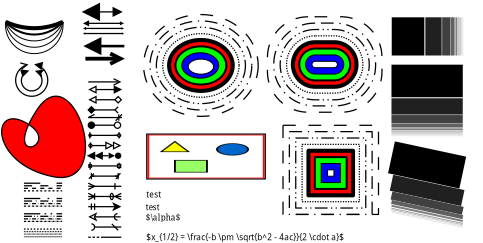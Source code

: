 <?xml version="1.0" encoding="UTF-8"?>
<dia:diagram xmlns:dia="http://www.lysator.liu.se/~alla/dia/">
  <dia:layer name="Hintergrund" visible="true">
    <dia:object type="Standard - Arc" version="0" id="O0">
      <dia:attribute name="obj_pos">
        <dia:point val="18.155,6.128"/>
      </dia:attribute>
      <dia:attribute name="obj_bb">
        <dia:rectangle val="17.093,5.628;19.718,8.678"/>
      </dia:attribute>
      <dia:attribute name="conn_endpoints">
        <dia:point val="18.155,6.128"/>
        <dia:point val="18.655,6.128"/>
      </dia:attribute>
      <dia:attribute name="curve_distance">
        <dia:real val="2.5"/>
      </dia:attribute>
      <dia:attribute name="start_arrow">
        <dia:enum val="1"/>
      </dia:attribute>
      <dia:attribute name="start_arrow_length">
        <dia:real val="0.5"/>
      </dia:attribute>
      <dia:attribute name="start_arrow_width">
        <dia:real val="0.5"/>
      </dia:attribute>
      <dia:attribute name="end_arrow">
        <dia:enum val="3"/>
      </dia:attribute>
      <dia:attribute name="end_arrow_length">
        <dia:real val="0.5"/>
      </dia:attribute>
      <dia:attribute name="end_arrow_width">
        <dia:real val="0.5"/>
      </dia:attribute>
    </dia:object>
    <dia:object type="Standard - Arc" version="0" id="O1">
      <dia:attribute name="obj_pos">
        <dia:point val="16.355,2.777"/>
      </dia:attribute>
      <dia:attribute name="obj_bb">
        <dia:rectangle val="16.195,2.618;21.015,3.438"/>
      </dia:attribute>
      <dia:attribute name="conn_endpoints">
        <dia:point val="16.355,2.777"/>
        <dia:point val="20.855,2.777"/>
      </dia:attribute>
      <dia:attribute name="curve_distance">
        <dia:real val="0.5"/>
      </dia:attribute>
      <dia:attribute name="line_width">
        <dia:real val="0.32"/>
      </dia:attribute>
    </dia:object>
    <dia:object type="Standard - Arc" version="0" id="O2">
      <dia:attribute name="obj_pos">
        <dia:point val="16.355,2.777"/>
      </dia:attribute>
      <dia:attribute name="obj_bb">
        <dia:rectangle val="16.275,2.697;20.935,3.857"/>
      </dia:attribute>
      <dia:attribute name="conn_endpoints">
        <dia:point val="16.355,2.777"/>
        <dia:point val="20.855,2.777"/>
      </dia:attribute>
      <dia:attribute name="curve_distance">
        <dia:real val="1"/>
      </dia:attribute>
      <dia:attribute name="line_width">
        <dia:real val="0.16"/>
      </dia:attribute>
    </dia:object>
    <dia:object type="Standard - Arc" version="0" id="O3">
      <dia:attribute name="obj_pos">
        <dia:point val="16.355,2.777"/>
      </dia:attribute>
      <dia:attribute name="obj_bb">
        <dia:rectangle val="16.315,2.737;20.895,4.317"/>
      </dia:attribute>
      <dia:attribute name="conn_endpoints">
        <dia:point val="16.355,2.777"/>
        <dia:point val="20.855,2.777"/>
      </dia:attribute>
      <dia:attribute name="curve_distance">
        <dia:real val="1.5"/>
      </dia:attribute>
      <dia:attribute name="line_width">
        <dia:real val="0.08"/>
      </dia:attribute>
    </dia:object>
    <dia:object type="Standard - Arc" version="0" id="O4">
      <dia:attribute name="obj_pos">
        <dia:point val="16.355,2.777"/>
      </dia:attribute>
      <dia:attribute name="obj_bb">
        <dia:rectangle val="16.335,2.757;20.875,4.798"/>
      </dia:attribute>
      <dia:attribute name="conn_endpoints">
        <dia:point val="16.355,2.777"/>
        <dia:point val="20.855,2.777"/>
      </dia:attribute>
      <dia:attribute name="curve_distance">
        <dia:real val="2"/>
      </dia:attribute>
      <dia:attribute name="line_width">
        <dia:real val="0.04"/>
      </dia:attribute>
    </dia:object>
    <dia:object type="Standard - Arc" version="0" id="O5">
      <dia:attribute name="obj_pos">
        <dia:point val="16.355,2.777"/>
      </dia:attribute>
      <dia:attribute name="obj_bb">
        <dia:rectangle val="16.323,2.757;20.887,5.298"/>
      </dia:attribute>
      <dia:attribute name="conn_endpoints">
        <dia:point val="16.355,2.777"/>
        <dia:point val="20.855,2.777"/>
      </dia:attribute>
      <dia:attribute name="curve_distance">
        <dia:real val="2.5"/>
      </dia:attribute>
      <dia:attribute name="line_width">
        <dia:real val="0.04"/>
      </dia:attribute>
    </dia:object>
    <dia:object type="Standard - Arc" version="0" id="O6">
      <dia:attribute name="obj_pos">
        <dia:point val="18.155,6.628"/>
      </dia:attribute>
      <dia:attribute name="obj_bb">
        <dia:rectangle val="17.546,6.128;19.264,8.256"/>
      </dia:attribute>
      <dia:attribute name="conn_endpoints">
        <dia:point val="18.155,6.628"/>
        <dia:point val="18.655,6.628"/>
      </dia:attribute>
      <dia:attribute name="curve_distance">
        <dia:real val="1.579"/>
      </dia:attribute>
      <dia:attribute name="start_arrow">
        <dia:enum val="3"/>
      </dia:attribute>
      <dia:attribute name="start_arrow_length">
        <dia:real val="0.5"/>
      </dia:attribute>
      <dia:attribute name="start_arrow_width">
        <dia:real val="0.5"/>
      </dia:attribute>
      <dia:attribute name="end_arrow">
        <dia:enum val="22"/>
      </dia:attribute>
      <dia:attribute name="end_arrow_length">
        <dia:real val="0.5"/>
      </dia:attribute>
      <dia:attribute name="end_arrow_width">
        <dia:real val="0.5"/>
      </dia:attribute>
    </dia:object>
    <dia:object type="Standard - Line" version="0" id="O7">
      <dia:attribute name="obj_pos">
        <dia:point val="22.395,1.998"/>
      </dia:attribute>
      <dia:attribute name="obj_bb">
        <dia:rectangle val="22.345,0.718;25.545,3.277"/>
      </dia:attribute>
      <dia:attribute name="conn_endpoints">
        <dia:point val="22.395,1.998"/>
        <dia:point val="25.495,1.998"/>
      </dia:attribute>
      <dia:attribute name="numcp">
        <dia:int val="1"/>
      </dia:attribute>
      <dia:attribute name="start_arrow">
        <dia:enum val="3"/>
      </dia:attribute>
      <dia:attribute name="start_arrow_length">
        <dia:real val="1.28"/>
      </dia:attribute>
      <dia:attribute name="start_arrow_width">
        <dia:real val="1.28"/>
      </dia:attribute>
      <dia:attribute name="end_arrow">
        <dia:enum val="3"/>
      </dia:attribute>
      <dia:attribute name="end_arrow_length">
        <dia:real val="0.64"/>
      </dia:attribute>
      <dia:attribute name="end_arrow_width">
        <dia:real val="0.64"/>
      </dia:attribute>
    </dia:object>
    <dia:object type="Standard - Line" version="0" id="O8">
      <dia:attribute name="obj_pos">
        <dia:point val="22.495,2.897"/>
      </dia:attribute>
      <dia:attribute name="obj_bb">
        <dia:rectangle val="22.445,2.578;25.645,3.217"/>
      </dia:attribute>
      <dia:attribute name="conn_endpoints">
        <dia:point val="22.495,2.897"/>
        <dia:point val="25.595,2.897"/>
      </dia:attribute>
      <dia:attribute name="numcp">
        <dia:int val="1"/>
      </dia:attribute>
      <dia:attribute name="start_arrow">
        <dia:enum val="3"/>
      </dia:attribute>
      <dia:attribute name="start_arrow_length">
        <dia:real val="0.32"/>
      </dia:attribute>
      <dia:attribute name="start_arrow_width">
        <dia:real val="0.32"/>
      </dia:attribute>
      <dia:attribute name="end_arrow">
        <dia:enum val="3"/>
      </dia:attribute>
      <dia:attribute name="end_arrow_length">
        <dia:real val="0.16"/>
      </dia:attribute>
      <dia:attribute name="end_arrow_width">
        <dia:real val="0.16"/>
      </dia:attribute>
    </dia:object>
    <dia:object type="Standard - Line" version="0" id="O9">
      <dia:attribute name="obj_pos">
        <dia:point val="22.495,3.297"/>
      </dia:attribute>
      <dia:attribute name="obj_bb">
        <dia:rectangle val="22.445,3.217;25.645,3.377"/>
      </dia:attribute>
      <dia:attribute name="conn_endpoints">
        <dia:point val="22.495,3.297"/>
        <dia:point val="25.595,3.297"/>
      </dia:attribute>
      <dia:attribute name="numcp">
        <dia:int val="1"/>
      </dia:attribute>
      <dia:attribute name="start_arrow">
        <dia:enum val="3"/>
      </dia:attribute>
      <dia:attribute name="start_arrow_length">
        <dia:real val="0.08"/>
      </dia:attribute>
      <dia:attribute name="start_arrow_width">
        <dia:real val="0.08"/>
      </dia:attribute>
      <dia:attribute name="end_arrow">
        <dia:enum val="3"/>
      </dia:attribute>
      <dia:attribute name="end_arrow_length">
        <dia:real val="0.04"/>
      </dia:attribute>
      <dia:attribute name="end_arrow_width">
        <dia:real val="0.04"/>
      </dia:attribute>
    </dia:object>
    <dia:object type="Standard - Line" version="0" id="O10">
      <dia:attribute name="obj_pos">
        <dia:point val="22.495,3.697"/>
      </dia:attribute>
      <dia:attribute name="obj_bb">
        <dia:rectangle val="22.445,3.647;25.645,3.748"/>
      </dia:attribute>
      <dia:attribute name="conn_endpoints">
        <dia:point val="22.495,3.697"/>
        <dia:point val="25.595,3.697"/>
      </dia:attribute>
      <dia:attribute name="numcp">
        <dia:int val="1"/>
      </dia:attribute>
      <dia:attribute name="start_arrow">
        <dia:enum val="3"/>
      </dia:attribute>
      <dia:attribute name="start_arrow_length">
        <dia:real val="0.02"/>
      </dia:attribute>
      <dia:attribute name="start_arrow_width">
        <dia:real val="0.02"/>
      </dia:attribute>
      <dia:attribute name="end_arrow">
        <dia:enum val="3"/>
      </dia:attribute>
      <dia:attribute name="end_arrow_length">
        <dia:real val="0.01"/>
      </dia:attribute>
      <dia:attribute name="end_arrow_width">
        <dia:real val="0.01"/>
      </dia:attribute>
    </dia:object>
    <dia:object type="Standard - Line" version="0" id="O11">
      <dia:attribute name="obj_pos">
        <dia:point val="22.845,7.497"/>
      </dia:attribute>
      <dia:attribute name="obj_bb">
        <dia:rectangle val="22.795,6.997;25.495,7.997"/>
      </dia:attribute>
      <dia:attribute name="conn_endpoints">
        <dia:point val="22.845,7.497"/>
        <dia:point val="25.445,7.497"/>
      </dia:attribute>
      <dia:attribute name="numcp">
        <dia:int val="1"/>
      </dia:attribute>
      <dia:attribute name="end_arrow">
        <dia:enum val="1"/>
      </dia:attribute>
      <dia:attribute name="end_arrow_length">
        <dia:real val="0.5"/>
      </dia:attribute>
      <dia:attribute name="end_arrow_width">
        <dia:real val="0.5"/>
      </dia:attribute>
    </dia:object>
    <dia:object type="Standard - Line" version="0" id="O12">
      <dia:attribute name="obj_pos">
        <dia:point val="22.845,8.098"/>
      </dia:attribute>
      <dia:attribute name="obj_bb">
        <dia:rectangle val="22.795,7.598;25.495,8.598"/>
      </dia:attribute>
      <dia:attribute name="conn_endpoints">
        <dia:point val="22.845,8.098"/>
        <dia:point val="25.445,8.098"/>
      </dia:attribute>
      <dia:attribute name="numcp">
        <dia:int val="1"/>
      </dia:attribute>
      <dia:attribute name="start_arrow">
        <dia:enum val="2"/>
      </dia:attribute>
      <dia:attribute name="start_arrow_length">
        <dia:real val="0.5"/>
      </dia:attribute>
      <dia:attribute name="start_arrow_width">
        <dia:real val="0.5"/>
      </dia:attribute>
      <dia:attribute name="end_arrow">
        <dia:enum val="3"/>
      </dia:attribute>
      <dia:attribute name="end_arrow_length">
        <dia:real val="0.5"/>
      </dia:attribute>
      <dia:attribute name="end_arrow_width">
        <dia:real val="0.5"/>
      </dia:attribute>
    </dia:object>
    <dia:object type="Standard - Line" version="0" id="O13">
      <dia:attribute name="obj_pos">
        <dia:point val="22.845,8.898"/>
      </dia:attribute>
      <dia:attribute name="obj_bb">
        <dia:rectangle val="22.795,8.398;25.495,9.398"/>
      </dia:attribute>
      <dia:attribute name="conn_endpoints">
        <dia:point val="22.845,8.898"/>
        <dia:point val="25.445,8.898"/>
      </dia:attribute>
      <dia:attribute name="numcp">
        <dia:int val="1"/>
      </dia:attribute>
      <dia:attribute name="start_arrow">
        <dia:enum val="12"/>
      </dia:attribute>
      <dia:attribute name="start_arrow_length">
        <dia:real val="0.5"/>
      </dia:attribute>
      <dia:attribute name="start_arrow_width">
        <dia:real val="0.5"/>
      </dia:attribute>
      <dia:attribute name="end_arrow">
        <dia:enum val="4"/>
      </dia:attribute>
      <dia:attribute name="end_arrow_length">
        <dia:real val="0.5"/>
      </dia:attribute>
      <dia:attribute name="end_arrow_width">
        <dia:real val="0.5"/>
      </dia:attribute>
    </dia:object>
    <dia:object type="Standard - Line" version="0" id="O14">
      <dia:attribute name="obj_pos">
        <dia:point val="22.845,9.697"/>
      </dia:attribute>
      <dia:attribute name="obj_bb">
        <dia:rectangle val="22.795,9.197;25.495,10.197"/>
      </dia:attribute>
      <dia:attribute name="conn_endpoints">
        <dia:point val="22.845,9.697"/>
        <dia:point val="25.445,9.697"/>
      </dia:attribute>
      <dia:attribute name="numcp">
        <dia:int val="1"/>
      </dia:attribute>
      <dia:attribute name="start_arrow">
        <dia:enum val="5"/>
      </dia:attribute>
      <dia:attribute name="start_arrow_length">
        <dia:real val="0.5"/>
      </dia:attribute>
      <dia:attribute name="start_arrow_width">
        <dia:real val="0.5"/>
      </dia:attribute>
      <dia:attribute name="end_arrow">
        <dia:enum val="25"/>
      </dia:attribute>
      <dia:attribute name="end_arrow_length">
        <dia:real val="0.5"/>
      </dia:attribute>
      <dia:attribute name="end_arrow_width">
        <dia:real val="0.5"/>
      </dia:attribute>
    </dia:object>
    <dia:object type="Standard - Line" version="0" id="O15">
      <dia:attribute name="obj_pos">
        <dia:point val="22.845,10.297"/>
      </dia:attribute>
      <dia:attribute name="obj_bb">
        <dia:rectangle val="22.795,9.797;25.295,10.797"/>
      </dia:attribute>
      <dia:attribute name="conn_endpoints">
        <dia:point val="22.845,10.297"/>
        <dia:point val="25.245,10.297"/>
      </dia:attribute>
      <dia:attribute name="numcp">
        <dia:int val="1"/>
      </dia:attribute>
      <dia:attribute name="start_arrow">
        <dia:enum val="6"/>
      </dia:attribute>
      <dia:attribute name="start_arrow_length">
        <dia:real val="0.5"/>
      </dia:attribute>
      <dia:attribute name="start_arrow_width">
        <dia:real val="0.5"/>
      </dia:attribute>
      <dia:attribute name="end_arrow">
        <dia:enum val="7"/>
      </dia:attribute>
      <dia:attribute name="end_arrow_length">
        <dia:real val="0.5"/>
      </dia:attribute>
      <dia:attribute name="end_arrow_width">
        <dia:real val="0.5"/>
      </dia:attribute>
    </dia:object>
    <dia:object type="Standard - Line" version="0" id="O16">
      <dia:attribute name="obj_pos">
        <dia:point val="22.845,10.898"/>
      </dia:attribute>
      <dia:attribute name="obj_bb">
        <dia:rectangle val="22.795,10.398;25.495,11.398"/>
      </dia:attribute>
      <dia:attribute name="conn_endpoints">
        <dia:point val="22.845,10.898"/>
        <dia:point val="25.445,10.898"/>
      </dia:attribute>
      <dia:attribute name="numcp">
        <dia:int val="1"/>
      </dia:attribute>
      <dia:attribute name="start_arrow">
        <dia:enum val="8"/>
      </dia:attribute>
      <dia:attribute name="start_arrow_length">
        <dia:real val="0.5"/>
      </dia:attribute>
      <dia:attribute name="start_arrow_width">
        <dia:real val="0.5"/>
      </dia:attribute>
      <dia:attribute name="end_arrow">
        <dia:enum val="9"/>
      </dia:attribute>
      <dia:attribute name="end_arrow_length">
        <dia:real val="0.5"/>
      </dia:attribute>
      <dia:attribute name="end_arrow_width">
        <dia:real val="0.5"/>
      </dia:attribute>
    </dia:object>
    <dia:object type="Standard - Line" version="0" id="O17">
      <dia:attribute name="obj_pos">
        <dia:point val="22.845,11.697"/>
      </dia:attribute>
      <dia:attribute name="obj_bb">
        <dia:rectangle val="22.795,11.197;25.495,12.197"/>
      </dia:attribute>
      <dia:attribute name="conn_endpoints">
        <dia:point val="22.845,11.697"/>
        <dia:point val="25.445,11.697"/>
      </dia:attribute>
      <dia:attribute name="numcp">
        <dia:int val="1"/>
      </dia:attribute>
      <dia:attribute name="start_arrow">
        <dia:enum val="13"/>
      </dia:attribute>
      <dia:attribute name="start_arrow_length">
        <dia:real val="0.5"/>
      </dia:attribute>
      <dia:attribute name="start_arrow_width">
        <dia:real val="0.5"/>
      </dia:attribute>
      <dia:attribute name="end_arrow">
        <dia:enum val="14"/>
      </dia:attribute>
      <dia:attribute name="end_arrow_length">
        <dia:real val="0.5"/>
      </dia:attribute>
      <dia:attribute name="end_arrow_width">
        <dia:real val="0.5"/>
      </dia:attribute>
    </dia:object>
    <dia:object type="Standard - Line" version="0" id="O18">
      <dia:attribute name="obj_pos">
        <dia:point val="22.845,12.498"/>
      </dia:attribute>
      <dia:attribute name="obj_bb">
        <dia:rectangle val="22.795,11.998;25.495,12.998"/>
      </dia:attribute>
      <dia:attribute name="conn_endpoints">
        <dia:point val="22.845,12.498"/>
        <dia:point val="25.445,12.498"/>
      </dia:attribute>
      <dia:attribute name="numcp">
        <dia:int val="1"/>
      </dia:attribute>
      <dia:attribute name="start_arrow">
        <dia:enum val="15"/>
      </dia:attribute>
      <dia:attribute name="start_arrow_length">
        <dia:real val="0.5"/>
      </dia:attribute>
      <dia:attribute name="start_arrow_width">
        <dia:real val="0.5"/>
      </dia:attribute>
      <dia:attribute name="end_arrow">
        <dia:enum val="10"/>
      </dia:attribute>
      <dia:attribute name="end_arrow_length">
        <dia:real val="0.5"/>
      </dia:attribute>
      <dia:attribute name="end_arrow_width">
        <dia:real val="0.5"/>
      </dia:attribute>
    </dia:object>
    <dia:object type="Standard - Line" version="0" id="O19">
      <dia:attribute name="obj_pos">
        <dia:point val="22.845,13.297"/>
      </dia:attribute>
      <dia:attribute name="obj_bb">
        <dia:rectangle val="22.795,12.797;25.495,13.797"/>
      </dia:attribute>
      <dia:attribute name="conn_endpoints">
        <dia:point val="22.845,13.297"/>
        <dia:point val="25.445,13.297"/>
      </dia:attribute>
      <dia:attribute name="numcp">
        <dia:int val="1"/>
      </dia:attribute>
      <dia:attribute name="start_arrow">
        <dia:enum val="11"/>
      </dia:attribute>
      <dia:attribute name="start_arrow_length">
        <dia:real val="0.5"/>
      </dia:attribute>
      <dia:attribute name="start_arrow_width">
        <dia:real val="0.5"/>
      </dia:attribute>
      <dia:attribute name="end_arrow">
        <dia:enum val="27"/>
      </dia:attribute>
      <dia:attribute name="end_arrow_length">
        <dia:real val="0.5"/>
      </dia:attribute>
      <dia:attribute name="end_arrow_width">
        <dia:real val="0.5"/>
      </dia:attribute>
    </dia:object>
    <dia:object type="Standard - Line" version="0" id="O20">
      <dia:attribute name="obj_pos">
        <dia:point val="22.845,14.098"/>
      </dia:attribute>
      <dia:attribute name="obj_bb">
        <dia:rectangle val="22.795,13.598;25.495,14.598"/>
      </dia:attribute>
      <dia:attribute name="conn_endpoints">
        <dia:point val="22.845,14.098"/>
        <dia:point val="25.445,14.098"/>
      </dia:attribute>
      <dia:attribute name="numcp">
        <dia:int val="1"/>
      </dia:attribute>
      <dia:attribute name="start_arrow">
        <dia:enum val="16"/>
      </dia:attribute>
      <dia:attribute name="start_arrow_length">
        <dia:real val="0.5"/>
      </dia:attribute>
      <dia:attribute name="start_arrow_width">
        <dia:real val="0.5"/>
      </dia:attribute>
      <dia:attribute name="end_arrow">
        <dia:enum val="17"/>
      </dia:attribute>
      <dia:attribute name="end_arrow_length">
        <dia:real val="0.5"/>
      </dia:attribute>
      <dia:attribute name="end_arrow_width">
        <dia:real val="0.5"/>
      </dia:attribute>
    </dia:object>
    <dia:object type="Standard - Line" version="0" id="O21">
      <dia:attribute name="obj_pos">
        <dia:point val="22.845,14.898"/>
      </dia:attribute>
      <dia:attribute name="obj_bb">
        <dia:rectangle val="22.795,14.398;25.495,15.398"/>
      </dia:attribute>
      <dia:attribute name="conn_endpoints">
        <dia:point val="22.845,14.898"/>
        <dia:point val="25.445,14.898"/>
      </dia:attribute>
      <dia:attribute name="numcp">
        <dia:int val="1"/>
      </dia:attribute>
      <dia:attribute name="start_arrow">
        <dia:enum val="18"/>
      </dia:attribute>
      <dia:attribute name="start_arrow_length">
        <dia:real val="0.5"/>
      </dia:attribute>
      <dia:attribute name="start_arrow_width">
        <dia:real val="0.5"/>
      </dia:attribute>
      <dia:attribute name="end_arrow">
        <dia:enum val="19"/>
      </dia:attribute>
      <dia:attribute name="end_arrow_length">
        <dia:real val="0.5"/>
      </dia:attribute>
      <dia:attribute name="end_arrow_width">
        <dia:real val="0.5"/>
      </dia:attribute>
    </dia:object>
    <dia:object type="Standard - Line" version="0" id="O22">
      <dia:attribute name="obj_pos">
        <dia:point val="22.845,15.697"/>
      </dia:attribute>
      <dia:attribute name="obj_bb">
        <dia:rectangle val="22.795,15.197;25.495,16.198"/>
      </dia:attribute>
      <dia:attribute name="conn_endpoints">
        <dia:point val="22.845,15.697"/>
        <dia:point val="25.445,15.697"/>
      </dia:attribute>
      <dia:attribute name="numcp">
        <dia:int val="1"/>
      </dia:attribute>
      <dia:attribute name="start_arrow">
        <dia:enum val="20"/>
      </dia:attribute>
      <dia:attribute name="start_arrow_length">
        <dia:real val="0.5"/>
      </dia:attribute>
      <dia:attribute name="start_arrow_width">
        <dia:real val="0.5"/>
      </dia:attribute>
      <dia:attribute name="end_arrow">
        <dia:enum val="21"/>
      </dia:attribute>
      <dia:attribute name="end_arrow_length">
        <dia:real val="0.5"/>
      </dia:attribute>
      <dia:attribute name="end_arrow_width">
        <dia:real val="0.5"/>
      </dia:attribute>
    </dia:object>
    <dia:object type="Standard - Line" version="0" id="O23">
      <dia:attribute name="obj_pos">
        <dia:point val="22.845,16.497"/>
      </dia:attribute>
      <dia:attribute name="obj_bb">
        <dia:rectangle val="22.795,15.998;25.495,16.997"/>
      </dia:attribute>
      <dia:attribute name="conn_endpoints">
        <dia:point val="22.845,16.497"/>
        <dia:point val="25.445,16.497"/>
      </dia:attribute>
      <dia:attribute name="numcp">
        <dia:int val="1"/>
      </dia:attribute>
      <dia:attribute name="start_arrow">
        <dia:enum val="28"/>
      </dia:attribute>
      <dia:attribute name="start_arrow_length">
        <dia:real val="0.5"/>
      </dia:attribute>
      <dia:attribute name="start_arrow_width">
        <dia:real val="0.5"/>
      </dia:attribute>
      <dia:attribute name="end_arrow">
        <dia:enum val="29"/>
      </dia:attribute>
      <dia:attribute name="end_arrow_length">
        <dia:real val="0.5"/>
      </dia:attribute>
      <dia:attribute name="end_arrow_width">
        <dia:real val="0.5"/>
      </dia:attribute>
    </dia:object>
    <dia:object type="Standard - Line" version="0" id="O24">
      <dia:attribute name="obj_pos">
        <dia:point val="22.845,17.297"/>
      </dia:attribute>
      <dia:attribute name="obj_bb">
        <dia:rectangle val="22.795,16.797;25.495,17.797"/>
      </dia:attribute>
      <dia:attribute name="conn_endpoints">
        <dia:point val="22.845,17.297"/>
        <dia:point val="25.445,17.297"/>
      </dia:attribute>
      <dia:attribute name="numcp">
        <dia:int val="1"/>
      </dia:attribute>
      <dia:attribute name="start_arrow">
        <dia:enum val="31"/>
      </dia:attribute>
      <dia:attribute name="start_arrow_length">
        <dia:real val="0.5"/>
      </dia:attribute>
      <dia:attribute name="start_arrow_width">
        <dia:real val="0.5"/>
      </dia:attribute>
      <dia:attribute name="end_arrow">
        <dia:enum val="22"/>
      </dia:attribute>
      <dia:attribute name="end_arrow_length">
        <dia:real val="0.5"/>
      </dia:attribute>
      <dia:attribute name="end_arrow_width">
        <dia:real val="0.5"/>
      </dia:attribute>
    </dia:object>
    <dia:object type="Standard - Line" version="0" id="O25">
      <dia:attribute name="obj_pos">
        <dia:point val="22.845,18.098"/>
      </dia:attribute>
      <dia:attribute name="obj_bb">
        <dia:rectangle val="22.795,17.598;25.495,18.598"/>
      </dia:attribute>
      <dia:attribute name="conn_endpoints">
        <dia:point val="22.845,18.098"/>
        <dia:point val="25.445,18.098"/>
      </dia:attribute>
      <dia:attribute name="numcp">
        <dia:int val="1"/>
      </dia:attribute>
      <dia:attribute name="start_arrow">
        <dia:enum val="23"/>
      </dia:attribute>
      <dia:attribute name="start_arrow_length">
        <dia:real val="0.5"/>
      </dia:attribute>
      <dia:attribute name="start_arrow_width">
        <dia:real val="0.5"/>
      </dia:attribute>
      <dia:attribute name="end_arrow">
        <dia:enum val="24"/>
      </dia:attribute>
      <dia:attribute name="end_arrow_length">
        <dia:real val="0.5"/>
      </dia:attribute>
      <dia:attribute name="end_arrow_width">
        <dia:real val="0.5"/>
      </dia:attribute>
    </dia:object>
    <dia:object type="Standard - Line" version="0" id="O26">
      <dia:attribute name="obj_pos">
        <dia:point val="22.845,18.898"/>
      </dia:attribute>
      <dia:attribute name="obj_bb">
        <dia:rectangle val="22.795,18.398;25.495,19.398"/>
      </dia:attribute>
      <dia:attribute name="conn_endpoints">
        <dia:point val="22.845,18.898"/>
        <dia:point val="25.445,18.898"/>
      </dia:attribute>
      <dia:attribute name="numcp">
        <dia:int val="1"/>
      </dia:attribute>
      <dia:attribute name="start_arrow">
        <dia:enum val="26"/>
      </dia:attribute>
      <dia:attribute name="start_arrow_length">
        <dia:real val="0.5"/>
      </dia:attribute>
      <dia:attribute name="start_arrow_width">
        <dia:real val="0.5"/>
      </dia:attribute>
      <dia:attribute name="end_arrow">
        <dia:enum val="32"/>
      </dia:attribute>
      <dia:attribute name="end_arrow_length">
        <dia:real val="0.5"/>
      </dia:attribute>
      <dia:attribute name="end_arrow_width">
        <dia:real val="0.5"/>
      </dia:attribute>
    </dia:object>
    <dia:object type="Standard - Line" version="0" id="O27">
      <dia:attribute name="obj_pos">
        <dia:point val="22.845,19.698"/>
      </dia:attribute>
      <dia:attribute name="obj_bb">
        <dia:rectangle val="22.795,19.198;25.495,20.198"/>
      </dia:attribute>
      <dia:attribute name="conn_endpoints">
        <dia:point val="22.845,19.698"/>
        <dia:point val="25.445,19.698"/>
      </dia:attribute>
      <dia:attribute name="numcp">
        <dia:int val="1"/>
      </dia:attribute>
      <dia:attribute name="start_arrow">
        <dia:enum val="33"/>
      </dia:attribute>
      <dia:attribute name="start_arrow_length">
        <dia:real val="0.5"/>
      </dia:attribute>
      <dia:attribute name="start_arrow_width">
        <dia:real val="0.5"/>
      </dia:attribute>
    </dia:object>
    <dia:object type="Standard - Beziergon" version="0" id="O28">
      <dia:attribute name="obj_pos">
        <dia:point val="18.026,10.75"/>
      </dia:attribute>
      <dia:attribute name="obj_bb">
        <dia:rectangle val="15.993,8.571;22.682,15.057"/>
      </dia:attribute>
      <dia:attribute name="bez_points">
        <dia:point val="18.026,10.75"/>
        <dia:point val="15.126,9.05"/>
        <dia:point val="15.083,13.941"/>
        <dia:point val="20.083,14.941"/>
        <dia:point val="25.083,15.941"/>
        <dia:point val="21.675,5.2"/>
        <dia:point val="18.776,9.75"/>
        <dia:point val="15.876,14.3"/>
        <dia:point val="20.925,12.45"/>
      </dia:attribute>
      <dia:attribute name="corner_types">
        <dia:enum val="0"/>
        <dia:enum val="0"/>
        <dia:enum val="0"/>
        <dia:enum val="0"/>
      </dia:attribute>
      <dia:attribute name="inner_color">
        <dia:color val="#ff0000"/>
      </dia:attribute>
      <dia:attribute name="show_background">
        <dia:boolean val="true"/>
      </dia:attribute>
    </dia:object>
    <dia:object type="Standard - Ellipse" version="0" id="O29">
      <dia:attribute name="obj_pos">
        <dia:point val="28.695,3.705"/>
      </dia:attribute>
      <dia:attribute name="obj_bb">
        <dia:rectangle val="28.645,3.655;34.745,8.755"/>
      </dia:attribute>
      <dia:attribute name="elem_corner">
        <dia:point val="28.695,3.705"/>
      </dia:attribute>
      <dia:attribute name="elem_width">
        <dia:real val="6"/>
      </dia:attribute>
      <dia:attribute name="elem_height">
        <dia:real val="5"/>
      </dia:attribute>
      <dia:attribute name="inner_color">
        <dia:color val="#ff0000"/>
      </dia:attribute>
      <dia:attribute name="show_background">
        <dia:boolean val="false"/>
      </dia:attribute>
      <dia:attribute name="line_style">
        <dia:enum val="4"/>
      </dia:attribute>
    </dia:object>
    <dia:object type="Standard - Ellipse" version="0" id="O30">
      <dia:attribute name="obj_pos">
        <dia:point val="28.195,3.205"/>
      </dia:attribute>
      <dia:attribute name="obj_bb">
        <dia:rectangle val="28.145,3.155;35.245,9.255"/>
      </dia:attribute>
      <dia:attribute name="elem_corner">
        <dia:point val="28.195,3.205"/>
      </dia:attribute>
      <dia:attribute name="elem_width">
        <dia:real val="7"/>
      </dia:attribute>
      <dia:attribute name="elem_height">
        <dia:real val="6"/>
      </dia:attribute>
      <dia:attribute name="inner_color">
        <dia:color val="#ff0000"/>
      </dia:attribute>
      <dia:attribute name="show_background">
        <dia:boolean val="false"/>
      </dia:attribute>
      <dia:attribute name="line_style">
        <dia:enum val="3"/>
      </dia:attribute>
    </dia:object>
    <dia:object type="Standard - Ellipse" version="0" id="O31">
      <dia:attribute name="obj_pos">
        <dia:point val="27.695,2.705"/>
      </dia:attribute>
      <dia:attribute name="obj_bb">
        <dia:rectangle val="27.645,2.655;35.745,9.755"/>
      </dia:attribute>
      <dia:attribute name="elem_corner">
        <dia:point val="27.695,2.705"/>
      </dia:attribute>
      <dia:attribute name="elem_width">
        <dia:real val="8"/>
      </dia:attribute>
      <dia:attribute name="elem_height">
        <dia:real val="7"/>
      </dia:attribute>
      <dia:attribute name="inner_color">
        <dia:color val="#ff0000"/>
      </dia:attribute>
      <dia:attribute name="show_background">
        <dia:boolean val="false"/>
      </dia:attribute>
      <dia:attribute name="line_style">
        <dia:enum val="2"/>
      </dia:attribute>
    </dia:object>
    <dia:object type="Standard - Ellipse" version="0" id="O32">
      <dia:attribute name="obj_pos">
        <dia:point val="27.195,2.205"/>
      </dia:attribute>
      <dia:attribute name="obj_bb">
        <dia:rectangle val="27.145,2.155;36.245,10.255"/>
      </dia:attribute>
      <dia:attribute name="elem_corner">
        <dia:point val="27.195,2.205"/>
      </dia:attribute>
      <dia:attribute name="elem_width">
        <dia:real val="9"/>
      </dia:attribute>
      <dia:attribute name="elem_height">
        <dia:real val="8"/>
      </dia:attribute>
      <dia:attribute name="inner_color">
        <dia:color val="#ff0000"/>
      </dia:attribute>
      <dia:attribute name="show_background">
        <dia:boolean val="false"/>
      </dia:attribute>
      <dia:attribute name="line_style">
        <dia:enum val="1"/>
      </dia:attribute>
    </dia:object>
    <dia:object type="Standard - Ellipse" version="0" id="O33">
      <dia:attribute name="obj_pos">
        <dia:point val="29.195,4.205"/>
      </dia:attribute>
      <dia:attribute name="obj_bb">
        <dia:rectangle val="29.035,4.045;34.355,8.365"/>
      </dia:attribute>
      <dia:attribute name="elem_corner">
        <dia:point val="29.195,4.205"/>
      </dia:attribute>
      <dia:attribute name="elem_width">
        <dia:real val="5"/>
      </dia:attribute>
      <dia:attribute name="elem_height">
        <dia:real val="4"/>
      </dia:attribute>
      <dia:attribute name="border_width">
        <dia:real val="0.32"/>
      </dia:attribute>
      <dia:attribute name="inner_color">
        <dia:color val="#ff0000"/>
      </dia:attribute>
    </dia:object>
    <dia:object type="Standard - Ellipse" version="0" id="O34">
      <dia:attribute name="obj_pos">
        <dia:point val="29.695,4.705"/>
      </dia:attribute>
      <dia:attribute name="obj_bb">
        <dia:rectangle val="29.615,4.625;33.775,7.785"/>
      </dia:attribute>
      <dia:attribute name="elem_corner">
        <dia:point val="29.695,4.705"/>
      </dia:attribute>
      <dia:attribute name="elem_width">
        <dia:real val="4"/>
      </dia:attribute>
      <dia:attribute name="elem_height">
        <dia:real val="3"/>
      </dia:attribute>
      <dia:attribute name="border_width">
        <dia:real val="0.16"/>
      </dia:attribute>
      <dia:attribute name="inner_color">
        <dia:color val="#00ff00"/>
      </dia:attribute>
    </dia:object>
    <dia:object type="Standard - Ellipse" version="0" id="O35">
      <dia:attribute name="obj_pos">
        <dia:point val="30.195,5.205"/>
      </dia:attribute>
      <dia:attribute name="obj_bb">
        <dia:rectangle val="30.155,5.165;33.135,7.245"/>
      </dia:attribute>
      <dia:attribute name="elem_corner">
        <dia:point val="30.195,5.205"/>
      </dia:attribute>
      <dia:attribute name="elem_width">
        <dia:real val="2.9"/>
      </dia:attribute>
      <dia:attribute name="elem_height">
        <dia:real val="2"/>
      </dia:attribute>
      <dia:attribute name="border_width">
        <dia:real val="0.08"/>
      </dia:attribute>
      <dia:attribute name="inner_color">
        <dia:color val="#0000ff"/>
      </dia:attribute>
    </dia:object>
    <dia:object type="Standard - Ellipse" version="0" id="O36">
      <dia:attribute name="obj_pos">
        <dia:point val="30.695,5.705"/>
      </dia:attribute>
      <dia:attribute name="obj_bb">
        <dia:rectangle val="30.675,5.685;32.715,6.91"/>
      </dia:attribute>
      <dia:attribute name="elem_corner">
        <dia:point val="30.695,5.705"/>
      </dia:attribute>
      <dia:attribute name="elem_width">
        <dia:real val="2"/>
      </dia:attribute>
      <dia:attribute name="elem_height">
        <dia:real val="1.185"/>
      </dia:attribute>
      <dia:attribute name="border_width">
        <dia:real val="0.04"/>
      </dia:attribute>
    </dia:object>
    <dia:object type="Standard - Image" version="0" id="O37">
      <dia:attribute name="obj_pos">
        <dia:point val="27.495,11.649"/>
      </dia:attribute>
      <dia:attribute name="obj_bb">
        <dia:rectangle val="27.445,11.598;36.75,15.117"/>
      </dia:attribute>
      <dia:attribute name="elem_corner">
        <dia:point val="27.495,11.649"/>
      </dia:attribute>
      <dia:attribute name="elem_width">
        <dia:real val="9.205"/>
      </dia:attribute>
      <dia:attribute name="elem_height">
        <dia:real val="3.419"/>
      </dia:attribute>
      <dia:attribute name="draw_border">
        <dia:boolean val="true"/>
      </dia:attribute>
      <dia:attribute name="keep_aspect">
        <dia:boolean val="true"/>
      </dia:attribute>
      <dia:attribute name="file">
        <dia:string>#/usr/local/share/dia/dia_logo.png#</dia:string>
      </dia:attribute>
    </dia:object>
    <dia:object type="Standard - Line" version="0" id="O38">
      <dia:attribute name="obj_pos">
        <dia:point val="17.795,15.455"/>
      </dia:attribute>
      <dia:attribute name="obj_bb">
        <dia:rectangle val="17.745,15.405;20.845,15.505"/>
      </dia:attribute>
      <dia:attribute name="conn_endpoints">
        <dia:point val="17.795,15.455"/>
        <dia:point val="20.795,15.455"/>
      </dia:attribute>
      <dia:attribute name="numcp">
        <dia:int val="1"/>
      </dia:attribute>
      <dia:attribute name="line_style">
        <dia:enum val="1"/>
      </dia:attribute>
      <dia:attribute name="dashlength">
        <dia:real val="1.28"/>
      </dia:attribute>
    </dia:object>
    <dia:object type="Standard - Line" version="0" id="O39">
      <dia:attribute name="obj_pos">
        <dia:point val="17.795,16.655"/>
      </dia:attribute>
      <dia:attribute name="obj_bb">
        <dia:rectangle val="17.745,16.605;20.845,16.705"/>
      </dia:attribute>
      <dia:attribute name="conn_endpoints">
        <dia:point val="17.795,16.655"/>
        <dia:point val="20.795,16.655"/>
      </dia:attribute>
      <dia:attribute name="numcp">
        <dia:int val="1"/>
      </dia:attribute>
      <dia:attribute name="line_style">
        <dia:enum val="2"/>
      </dia:attribute>
      <dia:attribute name="dashlength">
        <dia:real val="1.28"/>
      </dia:attribute>
    </dia:object>
    <dia:object type="Standard - Line" version="0" id="O40">
      <dia:attribute name="obj_pos">
        <dia:point val="17.795,17.855"/>
      </dia:attribute>
      <dia:attribute name="obj_bb">
        <dia:rectangle val="17.745,17.805;20.845,17.905"/>
      </dia:attribute>
      <dia:attribute name="conn_endpoints">
        <dia:point val="17.795,17.855"/>
        <dia:point val="20.795,17.855"/>
      </dia:attribute>
      <dia:attribute name="numcp">
        <dia:int val="1"/>
      </dia:attribute>
      <dia:attribute name="line_style">
        <dia:enum val="3"/>
      </dia:attribute>
      <dia:attribute name="dashlength">
        <dia:real val="1.28"/>
      </dia:attribute>
    </dia:object>
    <dia:object type="Standard - Line" version="0" id="O41">
      <dia:attribute name="obj_pos">
        <dia:point val="17.795,19.055"/>
      </dia:attribute>
      <dia:attribute name="obj_bb">
        <dia:rectangle val="17.745,19.005;20.845,19.105"/>
      </dia:attribute>
      <dia:attribute name="conn_endpoints">
        <dia:point val="17.795,19.055"/>
        <dia:point val="20.795,19.055"/>
      </dia:attribute>
      <dia:attribute name="numcp">
        <dia:int val="1"/>
      </dia:attribute>
      <dia:attribute name="line_style">
        <dia:enum val="4"/>
      </dia:attribute>
      <dia:attribute name="dashlength">
        <dia:real val="1.28"/>
      </dia:attribute>
    </dia:object>
    <dia:object type="Standard - Line" version="0" id="O42">
      <dia:attribute name="obj_pos">
        <dia:point val="17.795,15.655"/>
      </dia:attribute>
      <dia:attribute name="obj_bb">
        <dia:rectangle val="17.745,15.605;20.845,15.705"/>
      </dia:attribute>
      <dia:attribute name="conn_endpoints">
        <dia:point val="17.795,15.655"/>
        <dia:point val="20.795,15.655"/>
      </dia:attribute>
      <dia:attribute name="numcp">
        <dia:int val="1"/>
      </dia:attribute>
      <dia:attribute name="line_style">
        <dia:enum val="1"/>
      </dia:attribute>
      <dia:attribute name="dashlength">
        <dia:real val="0.64"/>
      </dia:attribute>
    </dia:object>
    <dia:object type="Standard - Line" version="0" id="O43">
      <dia:attribute name="obj_pos">
        <dia:point val="17.795,16.855"/>
      </dia:attribute>
      <dia:attribute name="obj_bb">
        <dia:rectangle val="17.745,16.805;20.845,16.905"/>
      </dia:attribute>
      <dia:attribute name="conn_endpoints">
        <dia:point val="17.795,16.855"/>
        <dia:point val="20.795,16.855"/>
      </dia:attribute>
      <dia:attribute name="numcp">
        <dia:int val="1"/>
      </dia:attribute>
      <dia:attribute name="line_style">
        <dia:enum val="2"/>
      </dia:attribute>
      <dia:attribute name="dashlength">
        <dia:real val="0.64"/>
      </dia:attribute>
    </dia:object>
    <dia:object type="Standard - Line" version="0" id="O44">
      <dia:attribute name="obj_pos">
        <dia:point val="17.795,18.055"/>
      </dia:attribute>
      <dia:attribute name="obj_bb">
        <dia:rectangle val="17.745,18.005;20.845,18.105"/>
      </dia:attribute>
      <dia:attribute name="conn_endpoints">
        <dia:point val="17.795,18.055"/>
        <dia:point val="20.795,18.055"/>
      </dia:attribute>
      <dia:attribute name="numcp">
        <dia:int val="1"/>
      </dia:attribute>
      <dia:attribute name="line_style">
        <dia:enum val="3"/>
      </dia:attribute>
      <dia:attribute name="dashlength">
        <dia:real val="0.64"/>
      </dia:attribute>
    </dia:object>
    <dia:object type="Standard - Line" version="0" id="O45">
      <dia:attribute name="obj_pos">
        <dia:point val="17.795,19.255"/>
      </dia:attribute>
      <dia:attribute name="obj_bb">
        <dia:rectangle val="17.745,19.205;20.845,19.305"/>
      </dia:attribute>
      <dia:attribute name="conn_endpoints">
        <dia:point val="17.795,19.255"/>
        <dia:point val="20.795,19.255"/>
      </dia:attribute>
      <dia:attribute name="numcp">
        <dia:int val="1"/>
      </dia:attribute>
      <dia:attribute name="line_style">
        <dia:enum val="4"/>
      </dia:attribute>
      <dia:attribute name="dashlength">
        <dia:real val="0.64"/>
      </dia:attribute>
    </dia:object>
    <dia:object type="Standard - Line" version="0" id="O46">
      <dia:attribute name="obj_pos">
        <dia:point val="17.795,15.855"/>
      </dia:attribute>
      <dia:attribute name="obj_bb">
        <dia:rectangle val="17.745,15.805;20.845,15.905"/>
      </dia:attribute>
      <dia:attribute name="conn_endpoints">
        <dia:point val="17.795,15.855"/>
        <dia:point val="20.795,15.855"/>
      </dia:attribute>
      <dia:attribute name="numcp">
        <dia:int val="1"/>
      </dia:attribute>
      <dia:attribute name="line_style">
        <dia:enum val="1"/>
      </dia:attribute>
      <dia:attribute name="dashlength">
        <dia:real val="0.32"/>
      </dia:attribute>
    </dia:object>
    <dia:object type="Standard - Line" version="0" id="O47">
      <dia:attribute name="obj_pos">
        <dia:point val="17.795,17.055"/>
      </dia:attribute>
      <dia:attribute name="obj_bb">
        <dia:rectangle val="17.745,17.005;20.845,17.105"/>
      </dia:attribute>
      <dia:attribute name="conn_endpoints">
        <dia:point val="17.795,17.055"/>
        <dia:point val="20.795,17.055"/>
      </dia:attribute>
      <dia:attribute name="numcp">
        <dia:int val="1"/>
      </dia:attribute>
      <dia:attribute name="line_style">
        <dia:enum val="2"/>
      </dia:attribute>
      <dia:attribute name="dashlength">
        <dia:real val="0.32"/>
      </dia:attribute>
    </dia:object>
    <dia:object type="Standard - Line" version="0" id="O48">
      <dia:attribute name="obj_pos">
        <dia:point val="17.795,18.255"/>
      </dia:attribute>
      <dia:attribute name="obj_bb">
        <dia:rectangle val="17.745,18.205;20.845,18.305"/>
      </dia:attribute>
      <dia:attribute name="conn_endpoints">
        <dia:point val="17.795,18.255"/>
        <dia:point val="20.795,18.255"/>
      </dia:attribute>
      <dia:attribute name="numcp">
        <dia:int val="1"/>
      </dia:attribute>
      <dia:attribute name="line_style">
        <dia:enum val="3"/>
      </dia:attribute>
      <dia:attribute name="dashlength">
        <dia:real val="0.32"/>
      </dia:attribute>
    </dia:object>
    <dia:object type="Standard - Line" version="0" id="O49">
      <dia:attribute name="obj_pos">
        <dia:point val="17.795,19.455"/>
      </dia:attribute>
      <dia:attribute name="obj_bb">
        <dia:rectangle val="17.745,19.405;20.845,19.505"/>
      </dia:attribute>
      <dia:attribute name="conn_endpoints">
        <dia:point val="17.795,19.455"/>
        <dia:point val="20.795,19.455"/>
      </dia:attribute>
      <dia:attribute name="numcp">
        <dia:int val="1"/>
      </dia:attribute>
      <dia:attribute name="line_style">
        <dia:enum val="4"/>
      </dia:attribute>
      <dia:attribute name="dashlength">
        <dia:real val="0.32"/>
      </dia:attribute>
    </dia:object>
    <dia:object type="Standard - Line" version="0" id="O50">
      <dia:attribute name="obj_pos">
        <dia:point val="17.795,16.055"/>
      </dia:attribute>
      <dia:attribute name="obj_bb">
        <dia:rectangle val="17.745,16.005;20.845,16.105"/>
      </dia:attribute>
      <dia:attribute name="conn_endpoints">
        <dia:point val="17.795,16.055"/>
        <dia:point val="20.795,16.055"/>
      </dia:attribute>
      <dia:attribute name="numcp">
        <dia:int val="1"/>
      </dia:attribute>
      <dia:attribute name="line_style">
        <dia:enum val="1"/>
      </dia:attribute>
      <dia:attribute name="dashlength">
        <dia:real val="0.16"/>
      </dia:attribute>
    </dia:object>
    <dia:object type="Standard - Line" version="0" id="O51">
      <dia:attribute name="obj_pos">
        <dia:point val="17.795,17.255"/>
      </dia:attribute>
      <dia:attribute name="obj_bb">
        <dia:rectangle val="17.745,17.205;20.845,17.305"/>
      </dia:attribute>
      <dia:attribute name="conn_endpoints">
        <dia:point val="17.795,17.255"/>
        <dia:point val="20.795,17.255"/>
      </dia:attribute>
      <dia:attribute name="numcp">
        <dia:int val="1"/>
      </dia:attribute>
      <dia:attribute name="line_style">
        <dia:enum val="2"/>
      </dia:attribute>
      <dia:attribute name="dashlength">
        <dia:real val="0.16"/>
      </dia:attribute>
    </dia:object>
    <dia:object type="Standard - Line" version="0" id="O52">
      <dia:attribute name="obj_pos">
        <dia:point val="17.795,18.455"/>
      </dia:attribute>
      <dia:attribute name="obj_bb">
        <dia:rectangle val="17.745,18.405;20.845,18.505"/>
      </dia:attribute>
      <dia:attribute name="conn_endpoints">
        <dia:point val="17.795,18.455"/>
        <dia:point val="20.795,18.455"/>
      </dia:attribute>
      <dia:attribute name="numcp">
        <dia:int val="1"/>
      </dia:attribute>
      <dia:attribute name="line_style">
        <dia:enum val="3"/>
      </dia:attribute>
      <dia:attribute name="dashlength">
        <dia:real val="0.16"/>
      </dia:attribute>
    </dia:object>
    <dia:object type="Standard - Line" version="0" id="O53">
      <dia:attribute name="obj_pos">
        <dia:point val="17.795,19.655"/>
      </dia:attribute>
      <dia:attribute name="obj_bb">
        <dia:rectangle val="17.745,19.605;20.845,19.705"/>
      </dia:attribute>
      <dia:attribute name="conn_endpoints">
        <dia:point val="17.795,19.655"/>
        <dia:point val="20.795,19.655"/>
      </dia:attribute>
      <dia:attribute name="numcp">
        <dia:int val="1"/>
      </dia:attribute>
      <dia:attribute name="line_style">
        <dia:enum val="4"/>
      </dia:attribute>
      <dia:attribute name="dashlength">
        <dia:real val="0.16"/>
      </dia:attribute>
    </dia:object>
    <dia:object type="Standard - Line" version="0" id="O54">
      <dia:attribute name="obj_pos">
        <dia:point val="50.965,2.422"/>
      </dia:attribute>
      <dia:attribute name="obj_bb">
        <dia:rectangle val="50.645,2.103;51.285,5.742"/>
      </dia:attribute>
      <dia:attribute name="conn_endpoints">
        <dia:point val="50.965,2.422"/>
        <dia:point val="50.965,5.423"/>
      </dia:attribute>
      <dia:attribute name="numcp">
        <dia:int val="1"/>
      </dia:attribute>
      <dia:attribute name="line_color">
        <dia:color val="#404040"/>
      </dia:attribute>
      <dia:attribute name="line_width">
        <dia:real val="0.64"/>
      </dia:attribute>
    </dia:object>
    <dia:object type="Standard - Line" version="0" id="O55">
      <dia:attribute name="obj_pos">
        <dia:point val="49.965,2.422"/>
      </dia:attribute>
      <dia:attribute name="obj_bb">
        <dia:rectangle val="49.325,1.782;50.605,6.062"/>
      </dia:attribute>
      <dia:attribute name="conn_endpoints">
        <dia:point val="49.965,2.422"/>
        <dia:point val="49.965,5.423"/>
      </dia:attribute>
      <dia:attribute name="numcp">
        <dia:int val="1"/>
      </dia:attribute>
      <dia:attribute name="line_color">
        <dia:color val="#202020"/>
      </dia:attribute>
      <dia:attribute name="line_width">
        <dia:real val="1.28"/>
      </dia:attribute>
    </dia:object>
    <dia:object type="Standard - Line" version="0" id="O56">
      <dia:attribute name="obj_pos">
        <dia:point val="51.465,2.422"/>
      </dia:attribute>
      <dia:attribute name="obj_bb">
        <dia:rectangle val="51.305,2.263;51.625,5.582"/>
      </dia:attribute>
      <dia:attribute name="conn_endpoints">
        <dia:point val="51.465,2.422"/>
        <dia:point val="51.465,5.423"/>
      </dia:attribute>
      <dia:attribute name="numcp">
        <dia:int val="1"/>
      </dia:attribute>
      <dia:attribute name="line_color">
        <dia:color val="#606060"/>
      </dia:attribute>
      <dia:attribute name="line_width">
        <dia:real val="0.32"/>
      </dia:attribute>
    </dia:object>
    <dia:object type="Standard - Line" version="0" id="O57">
      <dia:attribute name="obj_pos">
        <dia:point val="51.765,2.422"/>
      </dia:attribute>
      <dia:attribute name="obj_bb">
        <dia:rectangle val="51.685,2.342;51.845,5.503"/>
      </dia:attribute>
      <dia:attribute name="conn_endpoints">
        <dia:point val="51.765,2.422"/>
        <dia:point val="51.765,5.423"/>
      </dia:attribute>
      <dia:attribute name="numcp">
        <dia:int val="1"/>
      </dia:attribute>
      <dia:attribute name="line_color">
        <dia:color val="#808080"/>
      </dia:attribute>
      <dia:attribute name="line_width">
        <dia:real val="0.16"/>
      </dia:attribute>
    </dia:object>
    <dia:object type="Standard - Line" version="0" id="O58">
      <dia:attribute name="obj_pos">
        <dia:point val="51.965,2.422"/>
      </dia:attribute>
      <dia:attribute name="obj_bb">
        <dia:rectangle val="51.925,2.382;52.005,5.463"/>
      </dia:attribute>
      <dia:attribute name="conn_endpoints">
        <dia:point val="51.965,2.422"/>
        <dia:point val="51.965,5.423"/>
      </dia:attribute>
      <dia:attribute name="numcp">
        <dia:int val="1"/>
      </dia:attribute>
      <dia:attribute name="line_color">
        <dia:color val="#a0a0a0"/>
      </dia:attribute>
      <dia:attribute name="line_width">
        <dia:real val="0.08"/>
      </dia:attribute>
    </dia:object>
    <dia:object type="Standard - Line" version="0" id="O59">
      <dia:attribute name="obj_pos">
        <dia:point val="52.065,2.422"/>
      </dia:attribute>
      <dia:attribute name="obj_bb">
        <dia:rectangle val="52.045,2.402;52.085,5.442"/>
      </dia:attribute>
      <dia:attribute name="conn_endpoints">
        <dia:point val="52.065,2.422"/>
        <dia:point val="52.065,5.423"/>
      </dia:attribute>
      <dia:attribute name="numcp">
        <dia:int val="1"/>
      </dia:attribute>
      <dia:attribute name="line_color">
        <dia:color val="#c0c0c0"/>
      </dia:attribute>
      <dia:attribute name="line_width">
        <dia:real val="0.04"/>
      </dia:attribute>
    </dia:object>
    <dia:object type="Standard - Line" version="0" id="O60">
      <dia:attribute name="obj_pos">
        <dia:point val="52.165,2.422"/>
      </dia:attribute>
      <dia:attribute name="obj_bb">
        <dia:rectangle val="52.155,2.413;52.175,5.433"/>
      </dia:attribute>
      <dia:attribute name="conn_endpoints">
        <dia:point val="52.165,2.422"/>
        <dia:point val="52.165,5.423"/>
      </dia:attribute>
      <dia:attribute name="numcp">
        <dia:int val="1"/>
      </dia:attribute>
      <dia:attribute name="line_color">
        <dia:color val="#e0e0e0"/>
      </dia:attribute>
      <dia:attribute name="line_width">
        <dia:real val="0.02"/>
      </dia:attribute>
    </dia:object>
    <dia:object type="Standard - Line" version="0" id="O61">
      <dia:attribute name="obj_pos">
        <dia:point val="52.265,2.422"/>
      </dia:attribute>
      <dia:attribute name="obj_bb">
        <dia:rectangle val="52.26,2.417;52.27,5.428"/>
      </dia:attribute>
      <dia:attribute name="conn_endpoints">
        <dia:point val="52.265,2.422"/>
        <dia:point val="52.265,5.423"/>
      </dia:attribute>
      <dia:attribute name="numcp">
        <dia:int val="1"/>
      </dia:attribute>
      <dia:attribute name="line_color">
        <dia:color val="#e6e6e6"/>
      </dia:attribute>
      <dia:attribute name="line_width">
        <dia:real val="0.01"/>
      </dia:attribute>
    </dia:object>
    <dia:object type="Standard - Line" version="0" id="O62">
      <dia:attribute name="obj_pos">
        <dia:point val="47.965,2.422"/>
      </dia:attribute>
      <dia:attribute name="obj_bb">
        <dia:rectangle val="46.685,1.143;49.245,6.702"/>
      </dia:attribute>
      <dia:attribute name="conn_endpoints">
        <dia:point val="47.965,2.422"/>
        <dia:point val="47.965,5.423"/>
      </dia:attribute>
      <dia:attribute name="numcp">
        <dia:int val="1"/>
      </dia:attribute>
      <dia:attribute name="line_width">
        <dia:real val="2.56"/>
      </dia:attribute>
    </dia:object>
    <dia:object type="Standard - Line" version="0" id="O63">
      <dia:attribute name="obj_pos">
        <dia:point val="46.665,10.422"/>
      </dia:attribute>
      <dia:attribute name="obj_bb">
        <dia:rectangle val="46.345,10.102;52.585,10.742"/>
      </dia:attribute>
      <dia:attribute name="conn_endpoints">
        <dia:point val="46.665,10.422"/>
        <dia:point val="52.265,10.422"/>
      </dia:attribute>
      <dia:attribute name="numcp">
        <dia:int val="1"/>
      </dia:attribute>
      <dia:attribute name="line_color">
        <dia:color val="#404040"/>
      </dia:attribute>
      <dia:attribute name="line_width">
        <dia:real val="0.64"/>
      </dia:attribute>
    </dia:object>
    <dia:object type="Standard - Line" version="0" id="O64">
      <dia:attribute name="obj_pos">
        <dia:point val="46.665,9.422"/>
      </dia:attribute>
      <dia:attribute name="obj_bb">
        <dia:rectangle val="46.025,8.783;52.905,10.062"/>
      </dia:attribute>
      <dia:attribute name="conn_endpoints">
        <dia:point val="46.665,9.422"/>
        <dia:point val="52.265,9.422"/>
      </dia:attribute>
      <dia:attribute name="numcp">
        <dia:int val="1"/>
      </dia:attribute>
      <dia:attribute name="line_color">
        <dia:color val="#202020"/>
      </dia:attribute>
      <dia:attribute name="line_width">
        <dia:real val="1.28"/>
      </dia:attribute>
    </dia:object>
    <dia:object type="Standard - Line" version="0" id="O65">
      <dia:attribute name="obj_pos">
        <dia:point val="46.665,10.922"/>
      </dia:attribute>
      <dia:attribute name="obj_bb">
        <dia:rectangle val="46.505,10.762;52.425,11.082"/>
      </dia:attribute>
      <dia:attribute name="conn_endpoints">
        <dia:point val="46.665,10.922"/>
        <dia:point val="52.265,10.922"/>
      </dia:attribute>
      <dia:attribute name="numcp">
        <dia:int val="1"/>
      </dia:attribute>
      <dia:attribute name="line_color">
        <dia:color val="#606060"/>
      </dia:attribute>
      <dia:attribute name="line_width">
        <dia:real val="0.32"/>
      </dia:attribute>
    </dia:object>
    <dia:object type="Standard - Line" version="0" id="O66">
      <dia:attribute name="obj_pos">
        <dia:point val="46.665,11.223"/>
      </dia:attribute>
      <dia:attribute name="obj_bb">
        <dia:rectangle val="46.585,11.143;52.345,11.303"/>
      </dia:attribute>
      <dia:attribute name="conn_endpoints">
        <dia:point val="46.665,11.223"/>
        <dia:point val="52.265,11.223"/>
      </dia:attribute>
      <dia:attribute name="numcp">
        <dia:int val="1"/>
      </dia:attribute>
      <dia:attribute name="line_color">
        <dia:color val="#808080"/>
      </dia:attribute>
      <dia:attribute name="line_width">
        <dia:real val="0.16"/>
      </dia:attribute>
    </dia:object>
    <dia:object type="Standard - Line" version="0" id="O67">
      <dia:attribute name="obj_pos">
        <dia:point val="46.665,11.422"/>
      </dia:attribute>
      <dia:attribute name="obj_bb">
        <dia:rectangle val="46.625,11.383;52.305,11.463"/>
      </dia:attribute>
      <dia:attribute name="conn_endpoints">
        <dia:point val="46.665,11.422"/>
        <dia:point val="52.265,11.422"/>
      </dia:attribute>
      <dia:attribute name="numcp">
        <dia:int val="1"/>
      </dia:attribute>
      <dia:attribute name="line_color">
        <dia:color val="#a0a0a0"/>
      </dia:attribute>
      <dia:attribute name="line_width">
        <dia:real val="0.08"/>
      </dia:attribute>
    </dia:object>
    <dia:object type="Standard - Line" version="0" id="O68">
      <dia:attribute name="obj_pos">
        <dia:point val="46.665,11.523"/>
      </dia:attribute>
      <dia:attribute name="obj_bb">
        <dia:rectangle val="46.645,11.502;52.285,11.543"/>
      </dia:attribute>
      <dia:attribute name="conn_endpoints">
        <dia:point val="46.665,11.523"/>
        <dia:point val="52.265,11.523"/>
      </dia:attribute>
      <dia:attribute name="numcp">
        <dia:int val="1"/>
      </dia:attribute>
      <dia:attribute name="line_color">
        <dia:color val="#c0c0c0"/>
      </dia:attribute>
      <dia:attribute name="line_width">
        <dia:real val="0.04"/>
      </dia:attribute>
    </dia:object>
    <dia:object type="Standard - Line" version="0" id="O69">
      <dia:attribute name="obj_pos">
        <dia:point val="46.665,11.623"/>
      </dia:attribute>
      <dia:attribute name="obj_bb">
        <dia:rectangle val="46.655,11.613;52.275,11.633"/>
      </dia:attribute>
      <dia:attribute name="conn_endpoints">
        <dia:point val="46.665,11.623"/>
        <dia:point val="52.265,11.623"/>
      </dia:attribute>
      <dia:attribute name="numcp">
        <dia:int val="1"/>
      </dia:attribute>
      <dia:attribute name="line_color">
        <dia:color val="#e0e0e0"/>
      </dia:attribute>
      <dia:attribute name="line_width">
        <dia:real val="0.02"/>
      </dia:attribute>
    </dia:object>
    <dia:object type="Standard - Line" version="0" id="O70">
      <dia:attribute name="obj_pos">
        <dia:point val="46.665,11.723"/>
      </dia:attribute>
      <dia:attribute name="obj_bb">
        <dia:rectangle val="46.66,11.717;52.27,11.727"/>
      </dia:attribute>
      <dia:attribute name="conn_endpoints">
        <dia:point val="46.665,11.723"/>
        <dia:point val="52.265,11.723"/>
      </dia:attribute>
      <dia:attribute name="numcp">
        <dia:int val="1"/>
      </dia:attribute>
      <dia:attribute name="line_color">
        <dia:color val="#e6e6e6"/>
      </dia:attribute>
      <dia:attribute name="line_width">
        <dia:real val="0.01"/>
      </dia:attribute>
    </dia:object>
    <dia:object type="Standard - Line" version="0" id="O71">
      <dia:attribute name="obj_pos">
        <dia:point val="46.665,7.423"/>
      </dia:attribute>
      <dia:attribute name="obj_bb">
        <dia:rectangle val="45.385,6.143;53.545,8.703"/>
      </dia:attribute>
      <dia:attribute name="conn_endpoints">
        <dia:point val="46.665,7.423"/>
        <dia:point val="52.265,7.423"/>
      </dia:attribute>
      <dia:attribute name="numcp">
        <dia:int val="1"/>
      </dia:attribute>
      <dia:attribute name="line_width">
        <dia:real val="2.56"/>
      </dia:attribute>
    </dia:object>
    <dia:object type="Standard - Line" version="0" id="O72">
      <dia:attribute name="obj_pos">
        <dia:point val="46.665,16.422"/>
      </dia:attribute>
      <dia:attribute name="obj_bb">
        <dia:rectangle val="46.285,16.043;52.645,18.002"/>
      </dia:attribute>
      <dia:attribute name="conn_endpoints">
        <dia:point val="46.665,16.422"/>
        <dia:point val="52.265,17.622"/>
      </dia:attribute>
      <dia:attribute name="numcp">
        <dia:int val="1"/>
      </dia:attribute>
      <dia:attribute name="line_color">
        <dia:color val="#404040"/>
      </dia:attribute>
      <dia:attribute name="line_width">
        <dia:real val="0.64"/>
      </dia:attribute>
    </dia:object>
    <dia:object type="Standard - Line" version="0" id="O73">
      <dia:attribute name="obj_pos">
        <dia:point val="46.665,15.422"/>
      </dia:attribute>
      <dia:attribute name="obj_bb">
        <dia:rectangle val="45.905,14.663;53.025,17.382"/>
      </dia:attribute>
      <dia:attribute name="conn_endpoints">
        <dia:point val="46.665,15.422"/>
        <dia:point val="52.265,16.622"/>
      </dia:attribute>
      <dia:attribute name="numcp">
        <dia:int val="1"/>
      </dia:attribute>
      <dia:attribute name="line_color">
        <dia:color val="#202020"/>
      </dia:attribute>
      <dia:attribute name="line_width">
        <dia:real val="1.28"/>
      </dia:attribute>
    </dia:object>
    <dia:object type="Standard - Line" version="0" id="O74">
      <dia:attribute name="obj_pos">
        <dia:point val="46.665,16.922"/>
      </dia:attribute>
      <dia:attribute name="obj_bb">
        <dia:rectangle val="46.475,16.733;52.455,18.312"/>
      </dia:attribute>
      <dia:attribute name="conn_endpoints">
        <dia:point val="46.665,16.922"/>
        <dia:point val="52.265,18.122"/>
      </dia:attribute>
      <dia:attribute name="numcp">
        <dia:int val="1"/>
      </dia:attribute>
      <dia:attribute name="line_color">
        <dia:color val="#606060"/>
      </dia:attribute>
      <dia:attribute name="line_width">
        <dia:real val="0.32"/>
      </dia:attribute>
    </dia:object>
    <dia:object type="Standard - Line" version="0" id="O75">
      <dia:attribute name="obj_pos">
        <dia:point val="46.665,17.223"/>
      </dia:attribute>
      <dia:attribute name="obj_bb">
        <dia:rectangle val="46.57,17.128;52.36,18.517"/>
      </dia:attribute>
      <dia:attribute name="conn_endpoints">
        <dia:point val="46.665,17.223"/>
        <dia:point val="52.265,18.422"/>
      </dia:attribute>
      <dia:attribute name="numcp">
        <dia:int val="1"/>
      </dia:attribute>
      <dia:attribute name="line_color">
        <dia:color val="#808080"/>
      </dia:attribute>
      <dia:attribute name="line_width">
        <dia:real val="0.16"/>
      </dia:attribute>
    </dia:object>
    <dia:object type="Standard - Line" version="0" id="O76">
      <dia:attribute name="obj_pos">
        <dia:point val="46.665,17.422"/>
      </dia:attribute>
      <dia:attribute name="obj_bb">
        <dia:rectangle val="46.617,17.375;52.312,18.67"/>
      </dia:attribute>
      <dia:attribute name="conn_endpoints">
        <dia:point val="46.665,17.422"/>
        <dia:point val="52.265,18.622"/>
      </dia:attribute>
      <dia:attribute name="numcp">
        <dia:int val="1"/>
      </dia:attribute>
      <dia:attribute name="line_color">
        <dia:color val="#a0a0a0"/>
      </dia:attribute>
      <dia:attribute name="line_width">
        <dia:real val="0.08"/>
      </dia:attribute>
    </dia:object>
    <dia:object type="Standard - Line" version="0" id="O77">
      <dia:attribute name="obj_pos">
        <dia:point val="46.665,17.523"/>
      </dia:attribute>
      <dia:attribute name="obj_bb">
        <dia:rectangle val="46.641,17.499;52.289,18.746"/>
      </dia:attribute>
      <dia:attribute name="conn_endpoints">
        <dia:point val="46.665,17.523"/>
        <dia:point val="52.265,18.723"/>
      </dia:attribute>
      <dia:attribute name="numcp">
        <dia:int val="1"/>
      </dia:attribute>
      <dia:attribute name="line_color">
        <dia:color val="#c0c0c0"/>
      </dia:attribute>
      <dia:attribute name="line_width">
        <dia:real val="0.04"/>
      </dia:attribute>
    </dia:object>
    <dia:object type="Standard - Line" version="0" id="O78">
      <dia:attribute name="obj_pos">
        <dia:point val="46.665,17.622"/>
      </dia:attribute>
      <dia:attribute name="obj_bb">
        <dia:rectangle val="46.653,17.611;52.277,18.834"/>
      </dia:attribute>
      <dia:attribute name="conn_endpoints">
        <dia:point val="46.665,17.622"/>
        <dia:point val="52.265,18.823"/>
      </dia:attribute>
      <dia:attribute name="numcp">
        <dia:int val="1"/>
      </dia:attribute>
      <dia:attribute name="line_color">
        <dia:color val="#e0e0e0"/>
      </dia:attribute>
      <dia:attribute name="line_width">
        <dia:real val="0.02"/>
      </dia:attribute>
    </dia:object>
    <dia:object type="Standard - Line" version="0" id="O79">
      <dia:attribute name="obj_pos">
        <dia:point val="46.665,17.723"/>
      </dia:attribute>
      <dia:attribute name="obj_bb">
        <dia:rectangle val="46.659,17.717;52.271,18.928"/>
      </dia:attribute>
      <dia:attribute name="conn_endpoints">
        <dia:point val="46.665,17.723"/>
        <dia:point val="52.265,18.922"/>
      </dia:attribute>
      <dia:attribute name="numcp">
        <dia:int val="1"/>
      </dia:attribute>
      <dia:attribute name="line_color">
        <dia:color val="#e6e6e6"/>
      </dia:attribute>
      <dia:attribute name="line_width">
        <dia:real val="0.01"/>
      </dia:attribute>
    </dia:object>
    <dia:object type="Standard - Line" version="0" id="O80">
      <dia:attribute name="obj_pos">
        <dia:point val="46.665,13.422"/>
      </dia:attribute>
      <dia:attribute name="obj_bb">
        <dia:rectangle val="45.145,11.903;53.785,16.142"/>
      </dia:attribute>
      <dia:attribute name="conn_endpoints">
        <dia:point val="46.665,13.422"/>
        <dia:point val="52.265,14.623"/>
      </dia:attribute>
      <dia:attribute name="numcp">
        <dia:int val="1"/>
      </dia:attribute>
      <dia:attribute name="line_width">
        <dia:real val="2.56"/>
      </dia:attribute>
    </dia:object>
    <dia:object type="Standard - Box" version="0" id="O81">
      <dia:attribute name="obj_pos">
        <dia:point val="40.145,12.905"/>
      </dia:attribute>
      <dia:attribute name="obj_bb">
        <dia:rectangle val="39.985,12.745;43.805,16.565"/>
      </dia:attribute>
      <dia:attribute name="elem_corner">
        <dia:point val="40.145,12.905"/>
      </dia:attribute>
      <dia:attribute name="elem_width">
        <dia:real val="3.5"/>
      </dia:attribute>
      <dia:attribute name="elem_height">
        <dia:real val="3.5"/>
      </dia:attribute>
      <dia:attribute name="border_width">
        <dia:real val="0.32"/>
      </dia:attribute>
      <dia:attribute name="inner_color">
        <dia:color val="#ff0000"/>
      </dia:attribute>
      <dia:attribute name="show_background">
        <dia:boolean val="true"/>
      </dia:attribute>
      <dia:attribute name="corner_radius">
        <dia:real val="1.175e-39"/>
      </dia:attribute>
    </dia:object>
    <dia:object type="Standard - Box" version="0" id="O82">
      <dia:attribute name="obj_pos">
        <dia:point val="40.645,13.405"/>
      </dia:attribute>
      <dia:attribute name="obj_bb">
        <dia:rectangle val="40.565,13.325;43.225,15.985"/>
      </dia:attribute>
      <dia:attribute name="elem_corner">
        <dia:point val="40.645,13.405"/>
      </dia:attribute>
      <dia:attribute name="elem_width">
        <dia:real val="2.5"/>
      </dia:attribute>
      <dia:attribute name="elem_height">
        <dia:real val="2.5"/>
      </dia:attribute>
      <dia:attribute name="border_width">
        <dia:real val="0.16"/>
      </dia:attribute>
      <dia:attribute name="inner_color">
        <dia:color val="#00ff00"/>
      </dia:attribute>
      <dia:attribute name="show_background">
        <dia:boolean val="true"/>
      </dia:attribute>
      <dia:attribute name="corner_radius">
        <dia:real val="1.175e-39"/>
      </dia:attribute>
    </dia:object>
    <dia:object type="Standard - Box" version="0" id="O83">
      <dia:attribute name="obj_pos">
        <dia:point val="41.145,13.905"/>
      </dia:attribute>
      <dia:attribute name="obj_bb">
        <dia:rectangle val="41.105,13.865;42.685,15.445"/>
      </dia:attribute>
      <dia:attribute name="elem_corner">
        <dia:point val="41.145,13.905"/>
      </dia:attribute>
      <dia:attribute name="elem_width">
        <dia:real val="1.5"/>
      </dia:attribute>
      <dia:attribute name="elem_height">
        <dia:real val="1.5"/>
      </dia:attribute>
      <dia:attribute name="border_width">
        <dia:real val="0.08"/>
      </dia:attribute>
      <dia:attribute name="inner_color">
        <dia:color val="#0000ff"/>
      </dia:attribute>
      <dia:attribute name="show_background">
        <dia:boolean val="true"/>
      </dia:attribute>
      <dia:attribute name="corner_radius">
        <dia:real val="1.175e-39"/>
      </dia:attribute>
    </dia:object>
    <dia:object type="Standard - Box" version="0" id="O84">
      <dia:attribute name="obj_pos">
        <dia:point val="41.645,14.405"/>
      </dia:attribute>
      <dia:attribute name="obj_bb">
        <dia:rectangle val="41.625,14.385;42.165,14.925"/>
      </dia:attribute>
      <dia:attribute name="elem_corner">
        <dia:point val="41.645,14.405"/>
      </dia:attribute>
      <dia:attribute name="elem_width">
        <dia:real val="0.5"/>
      </dia:attribute>
      <dia:attribute name="elem_height">
        <dia:real val="0.5"/>
      </dia:attribute>
      <dia:attribute name="border_width">
        <dia:real val="0.04"/>
      </dia:attribute>
      <dia:attribute name="show_background">
        <dia:boolean val="true"/>
      </dia:attribute>
      <dia:attribute name="corner_radius">
        <dia:real val="1.175e-39"/>
      </dia:attribute>
    </dia:object>
    <dia:object type="Standard - Box" version="0" id="O85">
      <dia:attribute name="obj_pos">
        <dia:point val="38.145,10.905"/>
      </dia:attribute>
      <dia:attribute name="obj_bb">
        <dia:rectangle val="38.095,10.855;45.695,17.955"/>
      </dia:attribute>
      <dia:attribute name="elem_corner">
        <dia:point val="38.145,10.905"/>
      </dia:attribute>
      <dia:attribute name="elem_width">
        <dia:real val="7.5"/>
      </dia:attribute>
      <dia:attribute name="elem_height">
        <dia:real val="7"/>
      </dia:attribute>
      <dia:attribute name="inner_color">
        <dia:color val="#ff0000"/>
      </dia:attribute>
      <dia:attribute name="show_background">
        <dia:boolean val="false"/>
      </dia:attribute>
      <dia:attribute name="line_style">
        <dia:enum val="1"/>
      </dia:attribute>
      <dia:attribute name="corner_radius">
        <dia:real val="1.175e-39"/>
      </dia:attribute>
    </dia:object>
    <dia:object type="Standard - Box" version="0" id="O86">
      <dia:attribute name="obj_pos">
        <dia:point val="38.645,11.405"/>
      </dia:attribute>
      <dia:attribute name="obj_bb">
        <dia:rectangle val="38.595,11.355;45.195,17.955"/>
      </dia:attribute>
      <dia:attribute name="elem_corner">
        <dia:point val="38.645,11.405"/>
      </dia:attribute>
      <dia:attribute name="elem_width">
        <dia:real val="6.5"/>
      </dia:attribute>
      <dia:attribute name="elem_height">
        <dia:real val="6.5"/>
      </dia:attribute>
      <dia:attribute name="inner_color">
        <dia:color val="#00ff00"/>
      </dia:attribute>
      <dia:attribute name="show_background">
        <dia:boolean val="false"/>
      </dia:attribute>
      <dia:attribute name="line_style">
        <dia:enum val="2"/>
      </dia:attribute>
      <dia:attribute name="corner_radius">
        <dia:real val="1.175e-39"/>
      </dia:attribute>
    </dia:object>
    <dia:object type="Standard - Box" version="0" id="O87">
      <dia:attribute name="obj_pos">
        <dia:point val="39.145,11.905"/>
      </dia:attribute>
      <dia:attribute name="obj_bb">
        <dia:rectangle val="39.095,11.855;44.695,17.455"/>
      </dia:attribute>
      <dia:attribute name="elem_corner">
        <dia:point val="39.145,11.905"/>
      </dia:attribute>
      <dia:attribute name="elem_width">
        <dia:real val="5.5"/>
      </dia:attribute>
      <dia:attribute name="elem_height">
        <dia:real val="5.5"/>
      </dia:attribute>
      <dia:attribute name="inner_color">
        <dia:color val="#0000ff"/>
      </dia:attribute>
      <dia:attribute name="show_background">
        <dia:boolean val="false"/>
      </dia:attribute>
      <dia:attribute name="line_style">
        <dia:enum val="3"/>
      </dia:attribute>
      <dia:attribute name="corner_radius">
        <dia:real val="1.175e-39"/>
      </dia:attribute>
    </dia:object>
    <dia:object type="Standard - Box" version="0" id="O88">
      <dia:attribute name="obj_pos">
        <dia:point val="39.645,12.405"/>
      </dia:attribute>
      <dia:attribute name="obj_bb">
        <dia:rectangle val="39.595,12.355;44.195,16.955"/>
      </dia:attribute>
      <dia:attribute name="elem_corner">
        <dia:point val="39.645,12.405"/>
      </dia:attribute>
      <dia:attribute name="elem_width">
        <dia:real val="4.5"/>
      </dia:attribute>
      <dia:attribute name="elem_height">
        <dia:real val="4.5"/>
      </dia:attribute>
      <dia:attribute name="show_background">
        <dia:boolean val="false"/>
      </dia:attribute>
      <dia:attribute name="line_style">
        <dia:enum val="4"/>
      </dia:attribute>
      <dia:attribute name="corner_radius">
        <dia:real val="1.175e-39"/>
      </dia:attribute>
    </dia:object>
    <dia:object type="Standard - Box" version="0" id="O89">
      <dia:attribute name="obj_pos">
        <dia:point val="37.92,3.38"/>
      </dia:attribute>
      <dia:attribute name="obj_bb">
        <dia:rectangle val="37.87,3.33;44.971,8.957"/>
      </dia:attribute>
      <dia:attribute name="elem_corner">
        <dia:point val="37.92,3.38"/>
      </dia:attribute>
      <dia:attribute name="elem_width">
        <dia:real val="7"/>
      </dia:attribute>
      <dia:attribute name="elem_height">
        <dia:real val="5.527"/>
      </dia:attribute>
      <dia:attribute name="inner_color">
        <dia:color val="#ff0000"/>
      </dia:attribute>
      <dia:attribute name="show_background">
        <dia:boolean val="false"/>
      </dia:attribute>
      <dia:attribute name="line_style">
        <dia:enum val="3"/>
      </dia:attribute>
      <dia:attribute name="corner_radius">
        <dia:real val="3.2"/>
      </dia:attribute>
    </dia:object>
    <dia:object type="Standard - Box" version="0" id="O90">
      <dia:attribute name="obj_pos">
        <dia:point val="37.42,2.88"/>
      </dia:attribute>
      <dia:attribute name="obj_bb">
        <dia:rectangle val="37.37,2.83;45.471,9.43"/>
      </dia:attribute>
      <dia:attribute name="elem_corner">
        <dia:point val="37.42,2.88"/>
      </dia:attribute>
      <dia:attribute name="elem_width">
        <dia:real val="8"/>
      </dia:attribute>
      <dia:attribute name="elem_height">
        <dia:real val="6.5"/>
      </dia:attribute>
      <dia:attribute name="inner_color">
        <dia:color val="#ff0000"/>
      </dia:attribute>
      <dia:attribute name="show_background">
        <dia:boolean val="false"/>
      </dia:attribute>
      <dia:attribute name="line_style">
        <dia:enum val="2"/>
      </dia:attribute>
      <dia:attribute name="corner_radius">
        <dia:real val="3.2"/>
      </dia:attribute>
    </dia:object>
    <dia:object type="Standard - Box" version="0" id="O91">
      <dia:attribute name="obj_pos">
        <dia:point val="36.92,2.38"/>
      </dia:attribute>
      <dia:attribute name="obj_bb">
        <dia:rectangle val="36.87,2.33;45.971,9.93"/>
      </dia:attribute>
      <dia:attribute name="elem_corner">
        <dia:point val="36.92,2.38"/>
      </dia:attribute>
      <dia:attribute name="elem_width">
        <dia:real val="9"/>
      </dia:attribute>
      <dia:attribute name="elem_height">
        <dia:real val="7.5"/>
      </dia:attribute>
      <dia:attribute name="inner_color">
        <dia:color val="#ff0000"/>
      </dia:attribute>
      <dia:attribute name="show_background">
        <dia:boolean val="false"/>
      </dia:attribute>
      <dia:attribute name="line_style">
        <dia:enum val="1"/>
      </dia:attribute>
      <dia:attribute name="corner_radius">
        <dia:real val="3.2"/>
      </dia:attribute>
    </dia:object>
    <dia:object type="Standard - Box" version="0" id="O92">
      <dia:attribute name="obj_pos">
        <dia:point val="38.42,3.88"/>
      </dia:attribute>
      <dia:attribute name="obj_bb">
        <dia:rectangle val="38.37,3.83;44.471,8.43"/>
      </dia:attribute>
      <dia:attribute name="elem_corner">
        <dia:point val="38.42,3.88"/>
      </dia:attribute>
      <dia:attribute name="elem_width">
        <dia:real val="6"/>
      </dia:attribute>
      <dia:attribute name="elem_height">
        <dia:real val="4.5"/>
      </dia:attribute>
      <dia:attribute name="inner_color">
        <dia:color val="#ff0000"/>
      </dia:attribute>
      <dia:attribute name="show_background">
        <dia:boolean val="false"/>
      </dia:attribute>
      <dia:attribute name="line_style">
        <dia:enum val="4"/>
      </dia:attribute>
      <dia:attribute name="corner_radius">
        <dia:real val="3.2"/>
      </dia:attribute>
    </dia:object>
    <dia:object type="Standard - Box" version="0" id="O93">
      <dia:attribute name="obj_pos">
        <dia:point val="38.92,4.38"/>
      </dia:attribute>
      <dia:attribute name="obj_bb">
        <dia:rectangle val="38.761,4.22;44.081,8.04"/>
      </dia:attribute>
      <dia:attribute name="elem_corner">
        <dia:point val="38.92,4.38"/>
      </dia:attribute>
      <dia:attribute name="elem_width">
        <dia:real val="5"/>
      </dia:attribute>
      <dia:attribute name="elem_height">
        <dia:real val="3.5"/>
      </dia:attribute>
      <dia:attribute name="border_width">
        <dia:real val="0.32"/>
      </dia:attribute>
      <dia:attribute name="inner_color">
        <dia:color val="#ff0000"/>
      </dia:attribute>
      <dia:attribute name="show_background">
        <dia:boolean val="true"/>
      </dia:attribute>
      <dia:attribute name="corner_radius">
        <dia:real val="3.2"/>
      </dia:attribute>
    </dia:object>
    <dia:object type="Standard - Box" version="0" id="O94">
      <dia:attribute name="obj_pos">
        <dia:point val="39.42,4.88"/>
      </dia:attribute>
      <dia:attribute name="obj_bb">
        <dia:rectangle val="39.34,4.8;43.501,7.46"/>
      </dia:attribute>
      <dia:attribute name="elem_corner">
        <dia:point val="39.42,4.88"/>
      </dia:attribute>
      <dia:attribute name="elem_width">
        <dia:real val="4"/>
      </dia:attribute>
      <dia:attribute name="elem_height">
        <dia:real val="2.5"/>
      </dia:attribute>
      <dia:attribute name="border_width">
        <dia:real val="0.16"/>
      </dia:attribute>
      <dia:attribute name="inner_color">
        <dia:color val="#00ff00"/>
      </dia:attribute>
      <dia:attribute name="show_background">
        <dia:boolean val="true"/>
      </dia:attribute>
      <dia:attribute name="corner_radius">
        <dia:real val="1.6"/>
      </dia:attribute>
    </dia:object>
    <dia:object type="Standard - Box" version="0" id="O95">
      <dia:attribute name="obj_pos">
        <dia:point val="39.92,5.38"/>
      </dia:attribute>
      <dia:attribute name="obj_bb">
        <dia:rectangle val="39.88,5.34;42.961,6.92"/>
      </dia:attribute>
      <dia:attribute name="elem_corner">
        <dia:point val="39.92,5.38"/>
      </dia:attribute>
      <dia:attribute name="elem_width">
        <dia:real val="3"/>
      </dia:attribute>
      <dia:attribute name="elem_height">
        <dia:real val="1.5"/>
      </dia:attribute>
      <dia:attribute name="border_width">
        <dia:real val="0.08"/>
      </dia:attribute>
      <dia:attribute name="inner_color">
        <dia:color val="#0000ff"/>
      </dia:attribute>
      <dia:attribute name="show_background">
        <dia:boolean val="true"/>
      </dia:attribute>
      <dia:attribute name="corner_radius">
        <dia:real val="0.8"/>
      </dia:attribute>
    </dia:object>
    <dia:object type="Standard - Box" version="0" id="O96">
      <dia:attribute name="obj_pos">
        <dia:point val="40.42,5.88"/>
      </dia:attribute>
      <dia:attribute name="obj_bb">
        <dia:rectangle val="40.401,5.86;42.441,6.4"/>
      </dia:attribute>
      <dia:attribute name="elem_corner">
        <dia:point val="40.42,5.88"/>
      </dia:attribute>
      <dia:attribute name="elem_width">
        <dia:real val="2"/>
      </dia:attribute>
      <dia:attribute name="elem_height">
        <dia:real val="0.5"/>
      </dia:attribute>
      <dia:attribute name="border_width">
        <dia:real val="0.04"/>
      </dia:attribute>
      <dia:attribute name="show_background">
        <dia:boolean val="true"/>
      </dia:attribute>
      <dia:attribute name="corner_radius">
        <dia:real val="0.4"/>
      </dia:attribute>
    </dia:object>
    <dia:object type="Standard - Text" version="1" id="O97">
      <dia:attribute name="obj_pos">
        <dia:point val="27.401,16.58"/>
      </dia:attribute>
      <dia:attribute name="obj_bb">
        <dia:rectangle val="27.401,15.98;28.401,17.03"/>
      </dia:attribute>
      <dia:attribute name="text">
        <dia:composite type="text">
          <dia:attribute name="string">
            <dia:string>#test#</dia:string>
          </dia:attribute>
          <dia:attribute name="font">
            <dia:font family="sans" style="0" name="Helvetica"/>
          </dia:attribute>
          <dia:attribute name="height">
            <dia:real val="0.8"/>
          </dia:attribute>
          <dia:attribute name="pos">
            <dia:point val="27.401,16.58"/>
          </dia:attribute>
          <dia:attribute name="color">
            <dia:color val="#000000"/>
          </dia:attribute>
          <dia:attribute name="alignment">
            <dia:enum val="0"/>
          </dia:attribute>
        </dia:composite>
      </dia:attribute>
      <dia:attribute name="valign">
        <dia:enum val="3"/>
      </dia:attribute>
    </dia:object>
    <dia:object type="Standard - Text" version="1" id="O98">
      <dia:attribute name="obj_pos">
        <dia:point val="27.37,17.582"/>
      </dia:attribute>
      <dia:attribute name="obj_bb">
        <dia:rectangle val="27.37,16.983;29.77,18.832"/>
      </dia:attribute>
      <dia:attribute name="text">
        <dia:composite type="text">
          <dia:attribute name="string">
            <dia:string>#test
$\alpha$#</dia:string>
          </dia:attribute>
          <dia:attribute name="font">
            <dia:font family="serif" style="0" name="Times-Roman"/>
          </dia:attribute>
          <dia:attribute name="height">
            <dia:real val="0.8"/>
          </dia:attribute>
          <dia:attribute name="pos">
            <dia:point val="27.37,17.582"/>
          </dia:attribute>
          <dia:attribute name="color">
            <dia:color val="#000000"/>
          </dia:attribute>
          <dia:attribute name="alignment">
            <dia:enum val="0"/>
          </dia:attribute>
        </dia:composite>
      </dia:attribute>
      <dia:attribute name="valign">
        <dia:enum val="3"/>
      </dia:attribute>
    </dia:object>
    <dia:object type="Standard - Text" version="1" id="O99">
      <dia:attribute name="obj_pos">
        <dia:point val="27.401,19.93"/>
      </dia:attribute>
      <dia:attribute name="obj_bb">
        <dia:rectangle val="27.401,19.33;42.901,20.38"/>
      </dia:attribute>
      <dia:attribute name="text">
        <dia:composite type="text">
          <dia:attribute name="string">
            <dia:string>#$x_{1/2} = \frac{-b \pm \sqrt{b^2 - 4ac}}{2 \cdot a}$#</dia:string>
          </dia:attribute>
          <dia:attribute name="font">
            <dia:font family="sans" style="0" name="Helvetica"/>
          </dia:attribute>
          <dia:attribute name="height">
            <dia:real val="0.8"/>
          </dia:attribute>
          <dia:attribute name="pos">
            <dia:point val="27.401,19.93"/>
          </dia:attribute>
          <dia:attribute name="color">
            <dia:color val="#000000"/>
          </dia:attribute>
          <dia:attribute name="alignment">
            <dia:enum val="0"/>
          </dia:attribute>
        </dia:composite>
      </dia:attribute>
      <dia:attribute name="valign">
        <dia:enum val="3"/>
      </dia:attribute>
    </dia:object>
    <dia:object type="Standard - Line" version="0" id="O100">
      <dia:attribute name="obj_pos">
        <dia:point val="22.582,4.685"/>
      </dia:attribute>
      <dia:attribute name="obj_bb">
        <dia:rectangle val="22.483,3.585;25.782,5.785"/>
      </dia:attribute>
      <dia:attribute name="conn_endpoints">
        <dia:point val="22.582,4.685"/>
        <dia:point val="25.683,4.685"/>
      </dia:attribute>
      <dia:attribute name="numcp">
        <dia:int val="1"/>
      </dia:attribute>
      <dia:attribute name="line_width">
        <dia:real val="0.2"/>
      </dia:attribute>
      <dia:attribute name="start_arrow">
        <dia:enum val="3"/>
      </dia:attribute>
      <dia:attribute name="start_arrow_length">
        <dia:real val="1.1"/>
      </dia:attribute>
      <dia:attribute name="start_arrow_width">
        <dia:real val="1.1"/>
      </dia:attribute>
    </dia:object>
    <dia:object type="Standard - Line" version="0" id="O101">
      <dia:attribute name="obj_pos">
        <dia:point val="22.62,5.673"/>
      </dia:attribute>
      <dia:attribute name="obj_bb">
        <dia:rectangle val="22.47,4.862;25.87,6.482"/>
      </dia:attribute>
      <dia:attribute name="conn_endpoints">
        <dia:point val="22.62,5.673"/>
        <dia:point val="25.72,5.673"/>
      </dia:attribute>
      <dia:attribute name="numcp">
        <dia:int val="1"/>
      </dia:attribute>
      <dia:attribute name="line_width">
        <dia:real val="0.3"/>
      </dia:attribute>
      <dia:attribute name="end_arrow">
        <dia:enum val="1"/>
      </dia:attribute>
      <dia:attribute name="end_arrow_length">
        <dia:real val="0.81"/>
      </dia:attribute>
      <dia:attribute name="end_arrow_width">
        <dia:real val="0.81"/>
      </dia:attribute>
    </dia:object>
  </dia:layer>
</dia:diagram>

